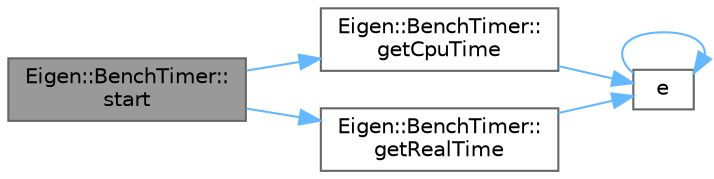 digraph "Eigen::BenchTimer::start"
{
 // LATEX_PDF_SIZE
  bgcolor="transparent";
  edge [fontname=Helvetica,fontsize=10,labelfontname=Helvetica,labelfontsize=10];
  node [fontname=Helvetica,fontsize=10,shape=box,height=0.2,width=0.4];
  rankdir="LR";
  Node1 [id="Node000001",label="Eigen::BenchTimer::\lstart",height=0.2,width=0.4,color="gray40", fillcolor="grey60", style="filled", fontcolor="black",tooltip=" "];
  Node1 -> Node2 [id="edge6_Node000001_Node000002",color="steelblue1",style="solid",tooltip=" "];
  Node2 [id="Node000002",label="Eigen::BenchTimer::\lgetCpuTime",height=0.2,width=0.4,color="grey40", fillcolor="white", style="filled",URL="$class_eigen_1_1_bench_timer.html#a5e1faf3cf0c7958128fc4ad10377f51c",tooltip=" "];
  Node2 -> Node3 [id="edge7_Node000002_Node000003",color="steelblue1",style="solid",tooltip=" "];
  Node3 [id="Node000003",label="e",height=0.2,width=0.4,color="grey40", fillcolor="white", style="filled",URL="$_cwise__array__power__array_8cpp.html#a9cb86ff854760bf91a154f2724a9101d",tooltip=" "];
  Node3 -> Node3 [id="edge8_Node000003_Node000003",color="steelblue1",style="solid",tooltip=" "];
  Node1 -> Node4 [id="edge9_Node000001_Node000004",color="steelblue1",style="solid",tooltip=" "];
  Node4 [id="Node000004",label="Eigen::BenchTimer::\lgetRealTime",height=0.2,width=0.4,color="grey40", fillcolor="white", style="filled",URL="$class_eigen_1_1_bench_timer.html#af215200501091952ffa5e919fe31cfca",tooltip=" "];
  Node4 -> Node3 [id="edge10_Node000004_Node000003",color="steelblue1",style="solid",tooltip=" "];
}

